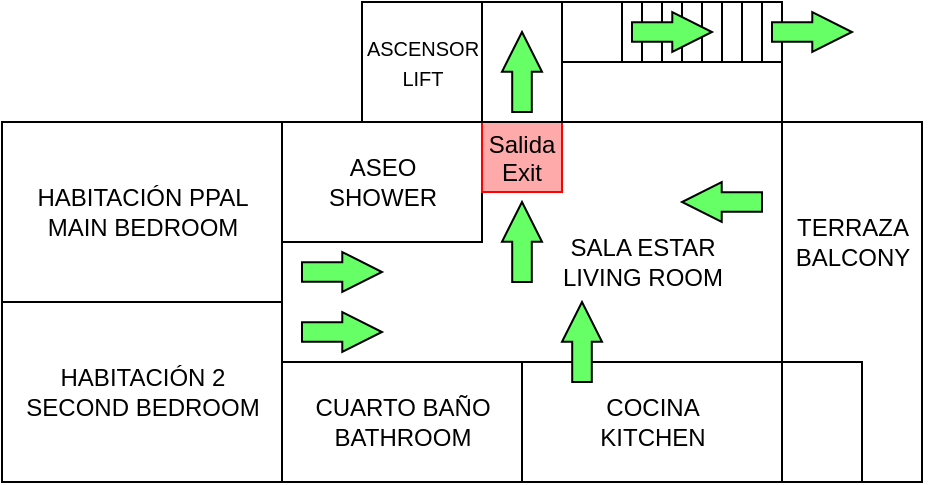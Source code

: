 <mxfile version="26.1.0">
  <diagram name="Plano de Emergencia" id="0">
    <mxGraphModel dx="862" dy="423" grid="1" gridSize="10" guides="1" tooltips="1" connect="1" arrows="1" fold="1" page="1" pageScale="1" pageWidth="800" pageHeight="600" math="0" shadow="0">
      <root>
        <mxCell id="0" />
        <mxCell id="1" parent="0" />
        <mxCell id="2" value="Apartamento" style="rounded=0;strokeColor=#000000;fillColor=#F5F5F5;" parent="1" vertex="1">
          <mxGeometry x="40" y="120" width="460" height="180" as="geometry" />
        </mxCell>
        <mxCell id="dq3twiHDz4vnAk6Ew_6_-9" value="" style="rounded=0;whiteSpace=wrap;html=1;" vertex="1" parent="1">
          <mxGeometry x="40" y="120" width="140" height="90" as="geometry" />
        </mxCell>
        <mxCell id="dq3twiHDz4vnAk6Ew_6_-10" value="" style="rounded=0;whiteSpace=wrap;html=1;" vertex="1" parent="1">
          <mxGeometry x="180" y="240" width="120" height="60" as="geometry" />
        </mxCell>
        <mxCell id="dq3twiHDz4vnAk6Ew_6_-12" value="" style="rounded=0;whiteSpace=wrap;html=1;" vertex="1" parent="1">
          <mxGeometry x="180" y="120" width="250" height="120" as="geometry" />
        </mxCell>
        <mxCell id="dq3twiHDz4vnAk6Ew_6_-13" value="" style="rounded=0;whiteSpace=wrap;html=1;" vertex="1" parent="1">
          <mxGeometry x="40" y="210" width="140" height="90" as="geometry" />
        </mxCell>
        <mxCell id="dq3twiHDz4vnAk6Ew_6_-14" value="" style="rounded=0;whiteSpace=wrap;html=1;" vertex="1" parent="1">
          <mxGeometry x="430" y="120" width="70" height="180" as="geometry" />
        </mxCell>
        <mxCell id="dq3twiHDz4vnAk6Ew_6_-15" value="" style="rounded=0;whiteSpace=wrap;html=1;" vertex="1" parent="1">
          <mxGeometry x="300" y="240" width="140" height="60" as="geometry" />
        </mxCell>
        <mxCell id="dq3twiHDz4vnAk6Ew_6_-17" value="" style="rounded=0;whiteSpace=wrap;html=1;" vertex="1" parent="1">
          <mxGeometry x="180" y="120" width="100" height="60" as="geometry" />
        </mxCell>
        <mxCell id="3" value="Salida&#xa;Exit" style="strokeColor=#FF0000;fillColor=#FFAAAA;" parent="1" vertex="1">
          <mxGeometry x="280" y="120" width="40" height="35" as="geometry" />
        </mxCell>
        <mxCell id="dq3twiHDz4vnAk6Ew_6_-19" value="" style="rounded=0;whiteSpace=wrap;html=1;" vertex="1" parent="1">
          <mxGeometry x="430" y="240" width="40" height="60" as="geometry" />
        </mxCell>
        <mxCell id="dq3twiHDz4vnAk6Ew_6_-20" value="HABITACIÓN PPAL&lt;div&gt;MAIN BEDROOM&lt;/div&gt;" style="text;html=1;align=center;verticalAlign=middle;resizable=0;points=[];autosize=1;strokeColor=none;fillColor=none;" vertex="1" parent="1">
          <mxGeometry x="45" y="145" width="130" height="40" as="geometry" />
        </mxCell>
        <mxCell id="dq3twiHDz4vnAk6Ew_6_-21" value="HABITACIÓN 2&lt;div&gt;SECOND BEDROOM&lt;/div&gt;" style="text;html=1;align=center;verticalAlign=middle;resizable=0;points=[];autosize=1;strokeColor=none;fillColor=none;" vertex="1" parent="1">
          <mxGeometry x="40" y="235" width="140" height="40" as="geometry" />
        </mxCell>
        <mxCell id="dq3twiHDz4vnAk6Ew_6_-22" value="CUARTO BAÑO&lt;div&gt;BATHROOM&lt;/div&gt;" style="text;html=1;align=center;verticalAlign=middle;resizable=0;points=[];autosize=1;strokeColor=none;fillColor=none;" vertex="1" parent="1">
          <mxGeometry x="185" y="250" width="110" height="40" as="geometry" />
        </mxCell>
        <mxCell id="dq3twiHDz4vnAk6Ew_6_-23" value="COCINA&lt;div&gt;KITCHEN&lt;/div&gt;" style="text;html=1;align=center;verticalAlign=middle;resizable=0;points=[];autosize=1;strokeColor=none;fillColor=none;" vertex="1" parent="1">
          <mxGeometry x="325" y="250" width="80" height="40" as="geometry" />
        </mxCell>
        <mxCell id="dq3twiHDz4vnAk6Ew_6_-24" value="TERRAZA&lt;div&gt;BALCONY&lt;/div&gt;" style="text;html=1;align=center;verticalAlign=middle;resizable=0;points=[];autosize=1;strokeColor=none;fillColor=none;" vertex="1" parent="1">
          <mxGeometry x="425" y="160" width="80" height="40" as="geometry" />
        </mxCell>
        <mxCell id="dq3twiHDz4vnAk6Ew_6_-25" value="ASEO&lt;div&gt;SHOWER&lt;/div&gt;" style="text;html=1;align=center;verticalAlign=middle;resizable=0;points=[];autosize=1;strokeColor=none;fillColor=none;" vertex="1" parent="1">
          <mxGeometry x="190" y="130" width="80" height="40" as="geometry" />
        </mxCell>
        <mxCell id="dq3twiHDz4vnAk6Ew_6_-26" value="SALA ESTAR&lt;div&gt;LIVING ROOM&lt;/div&gt;" style="text;html=1;align=center;verticalAlign=middle;resizable=0;points=[];autosize=1;strokeColor=none;fillColor=none;" vertex="1" parent="1">
          <mxGeometry x="310" y="170" width="100" height="40" as="geometry" />
        </mxCell>
        <mxCell id="dq3twiHDz4vnAk6Ew_6_-27" value="" style="html=1;shadow=0;dashed=0;align=center;verticalAlign=middle;shape=mxgraph.arrows2.arrow;dy=0.51;dx=19.86;notch=0;fillColor=light-dark(#66FF66,var(--ge-dark-color, #121212));strokeColor=light-dark(#000000,#000000);" vertex="1" parent="1">
          <mxGeometry x="190" y="185" width="40" height="20" as="geometry" />
        </mxCell>
        <mxCell id="dq3twiHDz4vnAk6Ew_6_-30" value="" style="verticalLabelPosition=bottom;verticalAlign=top;html=1;shape=mxgraph.basic.rect;fillColor2=none;strokeWidth=1;size=20;indent=5;" vertex="1" parent="1">
          <mxGeometry x="220" y="60" width="60" height="60" as="geometry" />
        </mxCell>
        <mxCell id="dq3twiHDz4vnAk6Ew_6_-31" value="" style="verticalLabelPosition=bottom;verticalAlign=top;html=1;shape=mxgraph.basic.rect;fillColor2=none;strokeWidth=1;size=20;indent=5;" vertex="1" parent="1">
          <mxGeometry x="320" y="60" width="30" height="30" as="geometry" />
        </mxCell>
        <mxCell id="dq3twiHDz4vnAk6Ew_6_-32" value="" style="verticalLabelPosition=bottom;verticalAlign=top;html=1;shape=mxgraph.basic.rect;fillColor2=none;strokeWidth=1;size=20;indent=5;" vertex="1" parent="1">
          <mxGeometry x="280" y="60" width="40" height="60" as="geometry" />
        </mxCell>
        <mxCell id="dq3twiHDz4vnAk6Ew_6_-33" value="" style="verticalLabelPosition=bottom;verticalAlign=top;html=1;shape=mxgraph.basic.rect;fillColor2=none;strokeWidth=1;size=20;indent=5;" vertex="1" parent="1">
          <mxGeometry x="360" y="60" width="10" height="30" as="geometry" />
        </mxCell>
        <mxCell id="dq3twiHDz4vnAk6Ew_6_-34" value="" style="verticalLabelPosition=bottom;verticalAlign=top;html=1;shape=mxgraph.basic.rect;fillColor2=none;strokeWidth=1;size=20;indent=5;" vertex="1" parent="1">
          <mxGeometry x="370" y="60" width="10" height="30" as="geometry" />
        </mxCell>
        <mxCell id="dq3twiHDz4vnAk6Ew_6_-35" value="" style="verticalLabelPosition=bottom;verticalAlign=top;html=1;shape=mxgraph.basic.rect;fillColor2=none;strokeWidth=1;size=3;indent=5;" vertex="1" parent="1">
          <mxGeometry x="380" y="60" width="10" height="30" as="geometry" />
        </mxCell>
        <mxCell id="dq3twiHDz4vnAk6Ew_6_-36" value="" style="verticalLabelPosition=bottom;verticalAlign=top;html=1;shape=mxgraph.basic.rect;fillColor2=none;strokeWidth=1;size=20;indent=5;" vertex="1" parent="1">
          <mxGeometry x="390" y="60" width="10" height="30" as="geometry" />
        </mxCell>
        <mxCell id="dq3twiHDz4vnAk6Ew_6_-37" value="" style="verticalLabelPosition=bottom;verticalAlign=top;html=1;shape=mxgraph.basic.rect;fillColor2=none;strokeWidth=1;size=20;indent=5;" vertex="1" parent="1">
          <mxGeometry x="400" y="60" width="10" height="30" as="geometry" />
        </mxCell>
        <mxCell id="dq3twiHDz4vnAk6Ew_6_-38" value="" style="verticalLabelPosition=bottom;verticalAlign=top;html=1;shape=mxgraph.basic.rect;fillColor2=none;strokeWidth=1;size=20;indent=5;" vertex="1" parent="1">
          <mxGeometry x="410" y="60" width="10" height="30" as="geometry" />
        </mxCell>
        <mxCell id="dq3twiHDz4vnAk6Ew_6_-39" value="" style="verticalLabelPosition=bottom;verticalAlign=top;html=1;shape=mxgraph.basic.rect;fillColor2=none;strokeWidth=1;size=20;indent=5;" vertex="1" parent="1">
          <mxGeometry x="420" y="60" width="10" height="30" as="geometry" />
        </mxCell>
        <mxCell id="dq3twiHDz4vnAk6Ew_6_-40" value="" style="verticalLabelPosition=bottom;verticalAlign=top;html=1;shape=mxgraph.basic.rect;fillColor2=none;strokeWidth=1;size=20;indent=5;" vertex="1" parent="1">
          <mxGeometry x="350" y="60" width="10" height="30" as="geometry" />
        </mxCell>
        <mxCell id="dq3twiHDz4vnAk6Ew_6_-41" value="" style="verticalLabelPosition=bottom;verticalAlign=top;html=1;shape=mxgraph.basic.rect;fillColor2=none;strokeWidth=1;size=20;indent=5;" vertex="1" parent="1">
          <mxGeometry x="320" y="90" width="110" height="30" as="geometry" />
        </mxCell>
        <mxCell id="dq3twiHDz4vnAk6Ew_6_-43" value="&lt;font style=&quot;font-size: 10px;&quot;&gt;ASCENSOR&lt;/font&gt;&lt;div&gt;&lt;font style=&quot;font-size: 10px;&quot;&gt;LIFT&lt;/font&gt;&lt;/div&gt;" style="text;html=1;align=center;verticalAlign=middle;resizable=0;points=[];autosize=1;strokeColor=none;fillColor=none;" vertex="1" parent="1">
          <mxGeometry x="210" y="70" width="80" height="40" as="geometry" />
        </mxCell>
        <mxCell id="dq3twiHDz4vnAk6Ew_6_-44" value="" style="html=1;shadow=0;dashed=0;align=center;verticalAlign=middle;shape=mxgraph.arrows2.arrow;dy=0.51;dx=19.86;notch=0;fillColor=light-dark(#66FF66,var(--ge-dark-color, #121212));strokeColor=light-dark(#000000,#000000);" vertex="1" parent="1">
          <mxGeometry x="190" y="215" width="40" height="20" as="geometry" />
        </mxCell>
        <mxCell id="dq3twiHDz4vnAk6Ew_6_-45" value="" style="html=1;shadow=0;dashed=0;align=center;verticalAlign=middle;shape=mxgraph.arrows2.arrow;dy=0.51;dx=19.86;notch=0;fillColor=light-dark(#66FF66,var(--ge-dark-color, #121212));strokeColor=light-dark(#000000,#000000);rotation=-90;" vertex="1" parent="1">
          <mxGeometry x="280" y="170" width="40" height="20" as="geometry" />
        </mxCell>
        <mxCell id="dq3twiHDz4vnAk6Ew_6_-46" value="" style="html=1;shadow=0;dashed=0;align=center;verticalAlign=middle;shape=mxgraph.arrows2.arrow;dy=0.51;dx=19.86;notch=0;fillColor=light-dark(#66FF66,var(--ge-dark-color, #121212));strokeColor=light-dark(#000000,#000000);rotation=-90;" vertex="1" parent="1">
          <mxGeometry x="280" y="85" width="40" height="20" as="geometry" />
        </mxCell>
        <mxCell id="dq3twiHDz4vnAk6Ew_6_-47" value="" style="html=1;shadow=0;dashed=0;align=center;verticalAlign=middle;shape=mxgraph.arrows2.arrow;dy=0.51;dx=19.86;notch=0;fillColor=light-dark(#66FF66,var(--ge-dark-color, #121212));strokeColor=light-dark(#000000,#000000);" vertex="1" parent="1">
          <mxGeometry x="355" y="65" width="40" height="20" as="geometry" />
        </mxCell>
        <mxCell id="dq3twiHDz4vnAk6Ew_6_-48" value="" style="html=1;shadow=0;dashed=0;align=center;verticalAlign=middle;shape=mxgraph.arrows2.arrow;dy=0.51;dx=19.86;notch=0;fillColor=light-dark(#66FF66,var(--ge-dark-color, #121212));strokeColor=light-dark(#000000,#000000);" vertex="1" parent="1">
          <mxGeometry x="425" y="65" width="40" height="20" as="geometry" />
        </mxCell>
        <mxCell id="dq3twiHDz4vnAk6Ew_6_-49" value="" style="html=1;shadow=0;dashed=0;align=center;verticalAlign=middle;shape=mxgraph.arrows2.arrow;dy=0.51;dx=19.86;notch=0;fillColor=light-dark(#66FF66,var(--ge-dark-color, #121212));strokeColor=light-dark(#000000,#000000);rotation=-180;" vertex="1" parent="1">
          <mxGeometry x="380" y="150" width="40" height="20" as="geometry" />
        </mxCell>
        <mxCell id="dq3twiHDz4vnAk6Ew_6_-50" value="" style="html=1;shadow=0;dashed=0;align=center;verticalAlign=middle;shape=mxgraph.arrows2.arrow;dy=0.51;dx=19.86;notch=0;fillColor=light-dark(#66FF66,var(--ge-dark-color, #121212));strokeColor=light-dark(#000000,#000000);rotation=-90;" vertex="1" parent="1">
          <mxGeometry x="310" y="220" width="40" height="20" as="geometry" />
        </mxCell>
      </root>
    </mxGraphModel>
  </diagram>
</mxfile>
